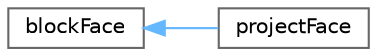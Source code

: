 digraph "Graphical Class Hierarchy"
{
 // LATEX_PDF_SIZE
  bgcolor="transparent";
  edge [fontname=Helvetica,fontsize=10,labelfontname=Helvetica,labelfontsize=10];
  node [fontname=Helvetica,fontsize=10,shape=box,height=0.2,width=0.4];
  rankdir="LR";
  Node0 [id="Node000000",label="blockFace",height=0.2,width=0.4,color="grey40", fillcolor="white", style="filled",URL="$classFoam_1_1blockFace.html",tooltip="Define a curved face."];
  Node0 -> Node1 [id="edge4351_Node000000_Node000001",dir="back",color="steelblue1",style="solid",tooltip=" "];
  Node1 [id="Node000001",label="projectFace",height=0.2,width=0.4,color="grey40", fillcolor="white", style="filled",URL="$classFoam_1_1blockFaces_1_1projectFace.html",tooltip="Projects the given set of face points onto the selected surface of the geometry provided as a searcha..."];
}
